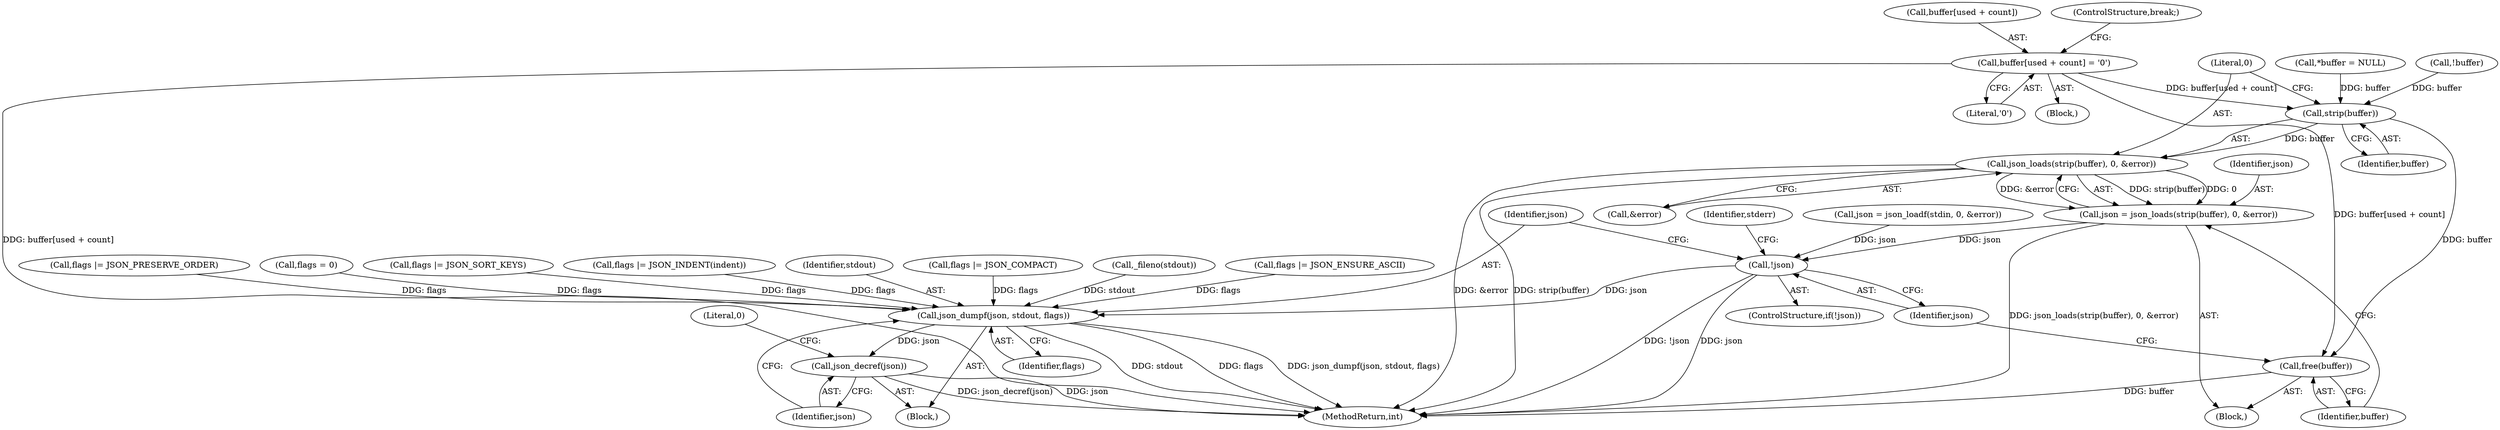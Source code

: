digraph "0_jansson_8f80c2d83808150724d31793e6ade92749b1faa4_11@array" {
"1000237" [label="(Call,buffer[used + count] = '\0')"];
"1000251" [label="(Call,strip(buffer))"];
"1000250" [label="(Call,json_loads(strip(buffer), 0, &error))"];
"1000248" [label="(Call,json = json_loads(strip(buffer), 0, &error))"];
"1000267" [label="(Call,!json)"];
"1000287" [label="(Call,json_dumpf(json, stdout, flags))"];
"1000291" [label="(Call,json_decref(json))"];
"1000256" [label="(Call,free(buffer))"];
"1000238" [label="(Call,buffer[used + count])"];
"1000288" [label="(Identifier,json)"];
"1000252" [label="(Identifier,buffer)"];
"1000250" [label="(Call,json_loads(strip(buffer), 0, &error))"];
"1000289" [label="(Identifier,stdout)"];
"1000151" [label="(Call,flags |= JSON_COMPACT)"];
"1000253" [label="(Literal,0)"];
"1000291" [label="(Call,json_decref(json))"];
"1000268" [label="(Identifier,json)"];
"1000295" [label="(MethodReturn,int)"];
"1000287" [label="(Call,json_dumpf(json, stdout, flags))"];
"1000294" [label="(Literal,0)"];
"1000208" [label="(Call,!buffer)"];
"1000254" [label="(Call,&error)"];
"1000175" [label="(Block,)"];
"1000243" [label="(Literal,'\0')"];
"1000112" [label="(Call,_fileno(stdout))"];
"1000157" [label="(Call,flags |= JSON_ENSURE_ASCII)"];
"1000292" [label="(Identifier,json)"];
"1000266" [label="(ControlStructure,if(!json))"];
"1000257" [label="(Identifier,buffer)"];
"1000163" [label="(Call,flags |= JSON_PRESERVE_ORDER)"];
"1000249" [label="(Identifier,json)"];
"1000267" [label="(Call,!json)"];
"1000106" [label="(Call,flags = 0)"];
"1000256" [label="(Call,free(buffer))"];
"1000271" [label="(Identifier,stderr)"];
"1000237" [label="(Call,buffer[used + count] = '\0')"];
"1000259" [label="(Call,json = json_loadf(stdin, 0, &error))"];
"1000169" [label="(Call,flags |= JSON_SORT_KEYS)"];
"1000236" [label="(Block,)"];
"1000103" [label="(Block,)"];
"1000142" [label="(Call,flags |= JSON_INDENT(indent))"];
"1000244" [label="(ControlStructure,break;)"];
"1000251" [label="(Call,strip(buffer))"];
"1000290" [label="(Identifier,flags)"];
"1000185" [label="(Call,*buffer = NULL)"];
"1000248" [label="(Call,json = json_loads(strip(buffer), 0, &error))"];
"1000237" -> "1000236"  [label="AST: "];
"1000237" -> "1000243"  [label="CFG: "];
"1000238" -> "1000237"  [label="AST: "];
"1000243" -> "1000237"  [label="AST: "];
"1000244" -> "1000237"  [label="CFG: "];
"1000237" -> "1000295"  [label="DDG: buffer[used + count]"];
"1000237" -> "1000251"  [label="DDG: buffer[used + count]"];
"1000237" -> "1000256"  [label="DDG: buffer[used + count]"];
"1000251" -> "1000250"  [label="AST: "];
"1000251" -> "1000252"  [label="CFG: "];
"1000252" -> "1000251"  [label="AST: "];
"1000253" -> "1000251"  [label="CFG: "];
"1000251" -> "1000250"  [label="DDG: buffer"];
"1000185" -> "1000251"  [label="DDG: buffer"];
"1000208" -> "1000251"  [label="DDG: buffer"];
"1000251" -> "1000256"  [label="DDG: buffer"];
"1000250" -> "1000248"  [label="AST: "];
"1000250" -> "1000254"  [label="CFG: "];
"1000253" -> "1000250"  [label="AST: "];
"1000254" -> "1000250"  [label="AST: "];
"1000248" -> "1000250"  [label="CFG: "];
"1000250" -> "1000295"  [label="DDG: strip(buffer)"];
"1000250" -> "1000295"  [label="DDG: &error"];
"1000250" -> "1000248"  [label="DDG: strip(buffer)"];
"1000250" -> "1000248"  [label="DDG: 0"];
"1000250" -> "1000248"  [label="DDG: &error"];
"1000248" -> "1000175"  [label="AST: "];
"1000249" -> "1000248"  [label="AST: "];
"1000257" -> "1000248"  [label="CFG: "];
"1000248" -> "1000295"  [label="DDG: json_loads(strip(buffer), 0, &error)"];
"1000248" -> "1000267"  [label="DDG: json"];
"1000267" -> "1000266"  [label="AST: "];
"1000267" -> "1000268"  [label="CFG: "];
"1000268" -> "1000267"  [label="AST: "];
"1000271" -> "1000267"  [label="CFG: "];
"1000288" -> "1000267"  [label="CFG: "];
"1000267" -> "1000295"  [label="DDG: json"];
"1000267" -> "1000295"  [label="DDG: !json"];
"1000259" -> "1000267"  [label="DDG: json"];
"1000267" -> "1000287"  [label="DDG: json"];
"1000287" -> "1000103"  [label="AST: "];
"1000287" -> "1000290"  [label="CFG: "];
"1000288" -> "1000287"  [label="AST: "];
"1000289" -> "1000287"  [label="AST: "];
"1000290" -> "1000287"  [label="AST: "];
"1000292" -> "1000287"  [label="CFG: "];
"1000287" -> "1000295"  [label="DDG: flags"];
"1000287" -> "1000295"  [label="DDG: json_dumpf(json, stdout, flags)"];
"1000287" -> "1000295"  [label="DDG: stdout"];
"1000112" -> "1000287"  [label="DDG: stdout"];
"1000163" -> "1000287"  [label="DDG: flags"];
"1000106" -> "1000287"  [label="DDG: flags"];
"1000151" -> "1000287"  [label="DDG: flags"];
"1000157" -> "1000287"  [label="DDG: flags"];
"1000142" -> "1000287"  [label="DDG: flags"];
"1000169" -> "1000287"  [label="DDG: flags"];
"1000287" -> "1000291"  [label="DDG: json"];
"1000291" -> "1000103"  [label="AST: "];
"1000291" -> "1000292"  [label="CFG: "];
"1000292" -> "1000291"  [label="AST: "];
"1000294" -> "1000291"  [label="CFG: "];
"1000291" -> "1000295"  [label="DDG: json_decref(json)"];
"1000291" -> "1000295"  [label="DDG: json"];
"1000256" -> "1000175"  [label="AST: "];
"1000256" -> "1000257"  [label="CFG: "];
"1000257" -> "1000256"  [label="AST: "];
"1000268" -> "1000256"  [label="CFG: "];
"1000256" -> "1000295"  [label="DDG: buffer"];
}
